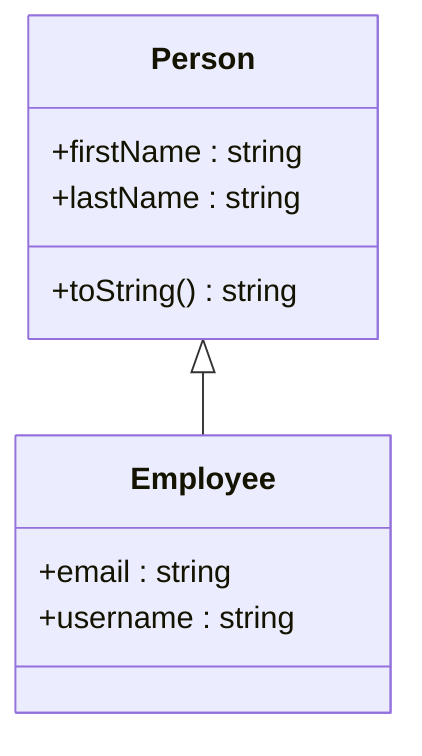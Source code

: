 classDiagram
  Person <|-- Employee

  class Person {
    +firstName : string
    +lastName : string
    +toString() string
  }

  class Employee {
    +email : string
    +username : string
  }